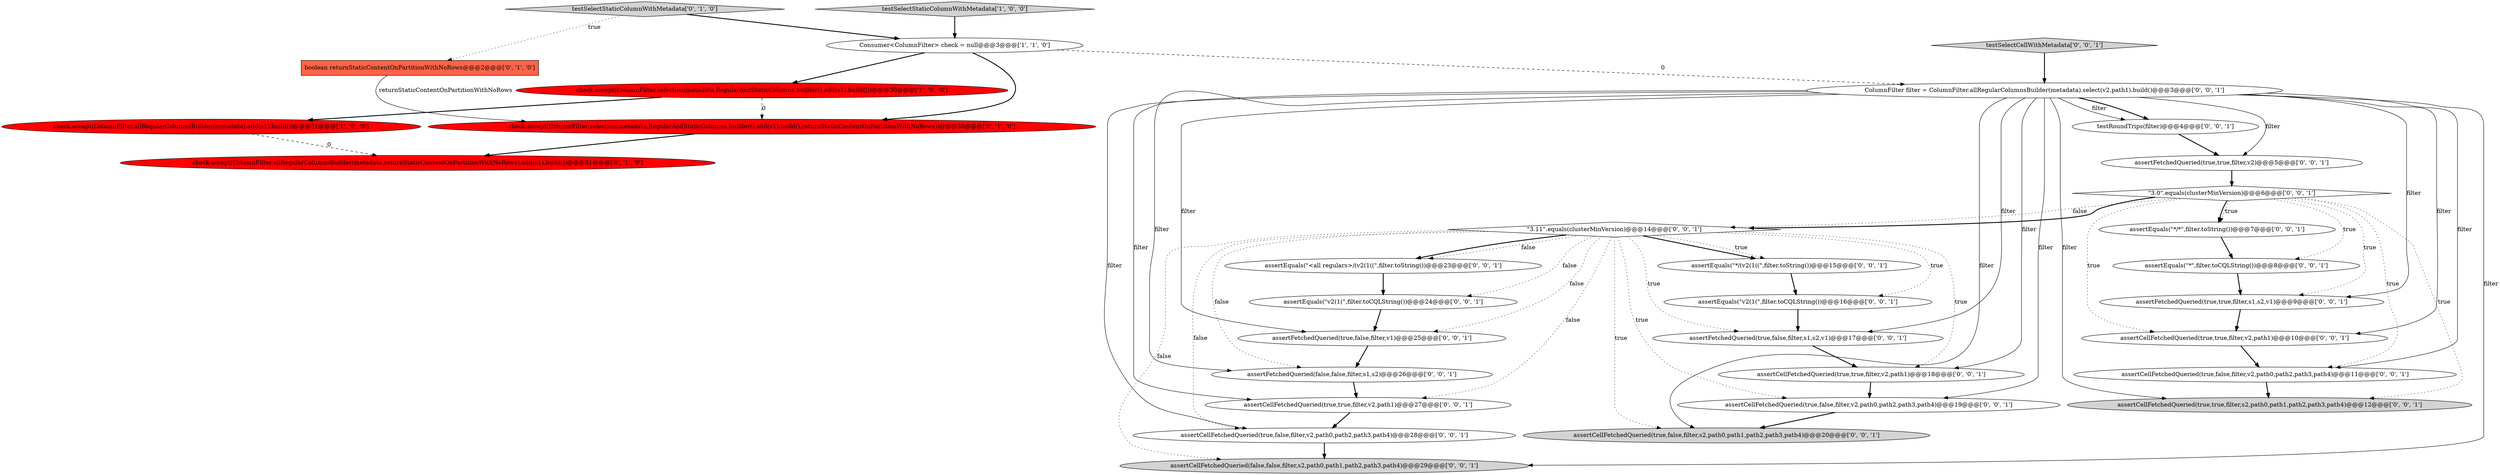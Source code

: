 digraph {
0 [style = filled, label = "testSelectStaticColumnWithMetadata['1', '0', '0']", fillcolor = lightgray, shape = diamond image = "AAA0AAABBB1BBB"];
32 [style = filled, label = "\"3.11\".equals(clusterMinVersion)@@@14@@@['0', '0', '1']", fillcolor = white, shape = diamond image = "AAA0AAABBB3BBB"];
26 [style = filled, label = "assertCellFetchedQueried(false,false,filter,s2,path0,path1,path2,path3,path4)@@@29@@@['0', '0', '1']", fillcolor = lightgray, shape = ellipse image = "AAA0AAABBB3BBB"];
7 [style = filled, label = "testSelectStaticColumnWithMetadata['0', '1', '0']", fillcolor = lightgray, shape = diamond image = "AAA0AAABBB2BBB"];
29 [style = filled, label = "assertFetchedQueried(true,false,filter,v1)@@@25@@@['0', '0', '1']", fillcolor = white, shape = ellipse image = "AAA0AAABBB3BBB"];
9 [style = filled, label = "assertCellFetchedQueried(true,true,filter,s2,path0,path1,path2,path3,path4)@@@12@@@['0', '0', '1']", fillcolor = lightgray, shape = ellipse image = "AAA0AAABBB3BBB"];
17 [style = filled, label = "assertCellFetchedQueried(true,false,filter,s2,path0,path1,path2,path3,path4)@@@20@@@['0', '0', '1']", fillcolor = lightgray, shape = ellipse image = "AAA0AAABBB3BBB"];
22 [style = filled, label = "assertCellFetchedQueried(true,true,filter,v2,path1)@@@10@@@['0', '0', '1']", fillcolor = white, shape = ellipse image = "AAA0AAABBB3BBB"];
15 [style = filled, label = "assertEquals(\"*/(v2(1((\",filter.toString())@@@15@@@['0', '0', '1']", fillcolor = white, shape = ellipse image = "AAA0AAABBB3BBB"];
16 [style = filled, label = "assertCellFetchedQueried(true,false,filter,v2,path0,path2,path3,path4)@@@28@@@['0', '0', '1']", fillcolor = white, shape = ellipse image = "AAA0AAABBB3BBB"];
2 [style = filled, label = "check.accept(ColumnFilter.selection(metadata,RegularAndStaticColumns.builder().add(s1).build()))@@@30@@@['1', '0', '0']", fillcolor = red, shape = ellipse image = "AAA1AAABBB1BBB"];
18 [style = filled, label = "assertFetchedQueried(true,true,filter,s1,s2,v1)@@@9@@@['0', '0', '1']", fillcolor = white, shape = ellipse image = "AAA0AAABBB3BBB"];
27 [style = filled, label = "assertFetchedQueried(true,true,filter,v2)@@@5@@@['0', '0', '1']", fillcolor = white, shape = ellipse image = "AAA0AAABBB3BBB"];
31 [style = filled, label = "assertCellFetchedQueried(true,false,filter,v2,path0,path2,path3,path4)@@@11@@@['0', '0', '1']", fillcolor = white, shape = ellipse image = "AAA0AAABBB3BBB"];
19 [style = filled, label = "assertCellFetchedQueried(true,false,filter,v2,path0,path2,path3,path4)@@@19@@@['0', '0', '1']", fillcolor = white, shape = ellipse image = "AAA0AAABBB3BBB"];
24 [style = filled, label = "\"3.0\".equals(clusterMinVersion)@@@6@@@['0', '0', '1']", fillcolor = white, shape = diamond image = "AAA0AAABBB3BBB"];
13 [style = filled, label = "assertEquals(\"*/*\",filter.toString())@@@7@@@['0', '0', '1']", fillcolor = white, shape = ellipse image = "AAA0AAABBB3BBB"];
6 [style = filled, label = "boolean returnStaticContentOnPartitionWithNoRows@@@2@@@['0', '1', '0']", fillcolor = tomato, shape = box image = "AAA1AAABBB2BBB"];
20 [style = filled, label = "assertFetchedQueried(true,false,filter,s1,s2,v1)@@@17@@@['0', '0', '1']", fillcolor = white, shape = ellipse image = "AAA0AAABBB3BBB"];
3 [style = filled, label = "check.accept(ColumnFilter.allRegularColumnsBuilder(metadata).add(s1).build())@@@31@@@['1', '0', '0']", fillcolor = red, shape = ellipse image = "AAA1AAABBB1BBB"];
1 [style = filled, label = "Consumer<ColumnFilter> check = null@@@3@@@['1', '1', '0']", fillcolor = white, shape = ellipse image = "AAA0AAABBB1BBB"];
21 [style = filled, label = "testSelectCellWithMetadata['0', '0', '1']", fillcolor = lightgray, shape = diamond image = "AAA0AAABBB3BBB"];
10 [style = filled, label = "assertEquals(\"*\",filter.toCQLString())@@@8@@@['0', '0', '1']", fillcolor = white, shape = ellipse image = "AAA0AAABBB3BBB"];
8 [style = filled, label = "assertCellFetchedQueried(true,true,filter,v2,path1)@@@27@@@['0', '0', '1']", fillcolor = white, shape = ellipse image = "AAA0AAABBB3BBB"];
11 [style = filled, label = "assertEquals(\"v2(1(\",filter.toCQLString())@@@24@@@['0', '0', '1']", fillcolor = white, shape = ellipse image = "AAA0AAABBB3BBB"];
28 [style = filled, label = "ColumnFilter filter = ColumnFilter.allRegularColumnsBuilder(metadata).select(v2,path1).build()@@@3@@@['0', '0', '1']", fillcolor = white, shape = ellipse image = "AAA0AAABBB3BBB"];
5 [style = filled, label = "check.accept(ColumnFilter.allRegularColumnsBuilder(metadata,returnStaticContentOnPartitionWithNoRows).add(s1).build())@@@31@@@['0', '1', '0']", fillcolor = red, shape = ellipse image = "AAA1AAABBB2BBB"];
25 [style = filled, label = "assertFetchedQueried(false,false,filter,s1,s2)@@@26@@@['0', '0', '1']", fillcolor = white, shape = ellipse image = "AAA0AAABBB3BBB"];
30 [style = filled, label = "assertCellFetchedQueried(true,true,filter,v2,path1)@@@18@@@['0', '0', '1']", fillcolor = white, shape = ellipse image = "AAA0AAABBB3BBB"];
14 [style = filled, label = "testRoundTrips(filter)@@@4@@@['0', '0', '1']", fillcolor = white, shape = ellipse image = "AAA0AAABBB3BBB"];
4 [style = filled, label = "check.accept(ColumnFilter.selection(metadata,RegularAndStaticColumns.builder().add(s1).build(),returnStaticContentOnPartitionWithNoRows))@@@30@@@['0', '1', '0']", fillcolor = red, shape = ellipse image = "AAA1AAABBB2BBB"];
23 [style = filled, label = "assertEquals(\"<all regulars>/(v2(1((\",filter.toString())@@@23@@@['0', '0', '1']", fillcolor = white, shape = ellipse image = "AAA0AAABBB3BBB"];
12 [style = filled, label = "assertEquals(\"v2(1(\",filter.toCQLString())@@@16@@@['0', '0', '1']", fillcolor = white, shape = ellipse image = "AAA0AAABBB3BBB"];
3->5 [style = dashed, label="0"];
13->10 [style = bold, label=""];
10->18 [style = bold, label=""];
8->16 [style = bold, label=""];
7->6 [style = dotted, label="true"];
1->4 [style = bold, label=""];
32->16 [style = dotted, label="false"];
7->1 [style = bold, label=""];
32->23 [style = bold, label=""];
28->30 [style = solid, label="filter"];
31->9 [style = bold, label=""];
2->3 [style = bold, label=""];
24->32 [style = bold, label=""];
24->31 [style = dotted, label="true"];
32->20 [style = dotted, label="true"];
16->26 [style = bold, label=""];
22->31 [style = bold, label=""];
12->20 [style = bold, label=""];
11->29 [style = bold, label=""];
29->25 [style = bold, label=""];
24->9 [style = dotted, label="true"];
32->11 [style = dotted, label="false"];
2->4 [style = dashed, label="0"];
19->17 [style = bold, label=""];
1->28 [style = dashed, label="0"];
28->8 [style = solid, label="filter"];
32->12 [style = dotted, label="true"];
28->26 [style = solid, label="filter"];
28->14 [style = bold, label=""];
21->28 [style = bold, label=""];
28->14 [style = solid, label="filter"];
28->20 [style = solid, label="filter"];
24->10 [style = dotted, label="true"];
30->19 [style = bold, label=""];
18->22 [style = bold, label=""];
32->29 [style = dotted, label="false"];
28->25 [style = solid, label="filter"];
0->1 [style = bold, label=""];
24->22 [style = dotted, label="true"];
32->23 [style = dotted, label="false"];
28->22 [style = solid, label="filter"];
32->30 [style = dotted, label="true"];
32->15 [style = bold, label=""];
32->19 [style = dotted, label="true"];
28->18 [style = solid, label="filter"];
32->17 [style = dotted, label="true"];
27->24 [style = bold, label=""];
1->2 [style = bold, label=""];
15->12 [style = bold, label=""];
14->27 [style = bold, label=""];
25->8 [style = bold, label=""];
6->4 [style = solid, label="returnStaticContentOnPartitionWithNoRows"];
28->31 [style = solid, label="filter"];
23->11 [style = bold, label=""];
28->16 [style = solid, label="filter"];
20->30 [style = bold, label=""];
32->8 [style = dotted, label="false"];
28->27 [style = solid, label="filter"];
32->26 [style = dotted, label="false"];
28->9 [style = solid, label="filter"];
4->5 [style = bold, label=""];
28->29 [style = solid, label="filter"];
24->32 [style = dotted, label="false"];
28->19 [style = solid, label="filter"];
32->25 [style = dotted, label="false"];
24->18 [style = dotted, label="true"];
32->15 [style = dotted, label="true"];
28->17 [style = solid, label="filter"];
24->13 [style = bold, label=""];
24->13 [style = dotted, label="true"];
}
